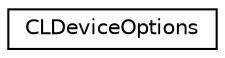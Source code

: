 digraph "Graphical Class Hierarchy"
{
 // LATEX_PDF_SIZE
  edge [fontname="Helvetica",fontsize="10",labelfontname="Helvetica",labelfontsize="10"];
  node [fontname="Helvetica",fontsize="10",shape=record];
  rankdir="LR";
  Node0 [label="CLDeviceOptions",height=0.2,width=0.4,color="black", fillcolor="white", style="filled",URL="$structarm__compute_1_1_c_l_device_options.xhtml",tooltip="OpenCL device options."];
}

